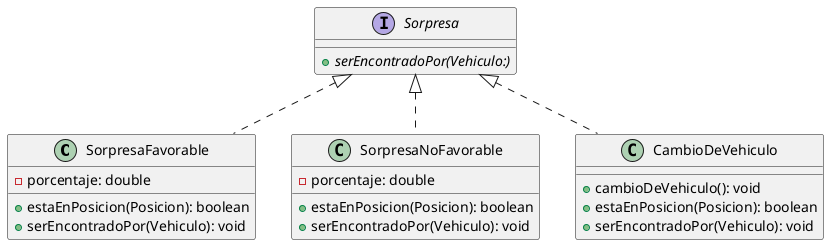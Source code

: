 @startuml
'https://plantuml.com/class-diagram

SorpresaFavorable .u.|> Sorpresa
SorpresaNoFavorable .u.|> Sorpresa
CambioDeVehiculo .u.|>  Sorpresa
interface Sorpresa {
+ {abstract}serEncontradoPor(Vehiculo:)
}

class SorpresaFavorable {
- porcentaje: double
    + estaEnPosicion(Posicion): boolean
    + serEncontradoPor(Vehiculo): void
}

class SorpresaNoFavorable {
- porcentaje: double
+ estaEnPosicion(Posicion): boolean
 + serEncontradoPor(Vehiculo): void
}

class CambioDeVehiculo {
+ cambioDeVehiculo(): void
    + estaEnPosicion(Posicion): boolean
    + serEncontradoPor(Vehiculo): void
}
@enduml